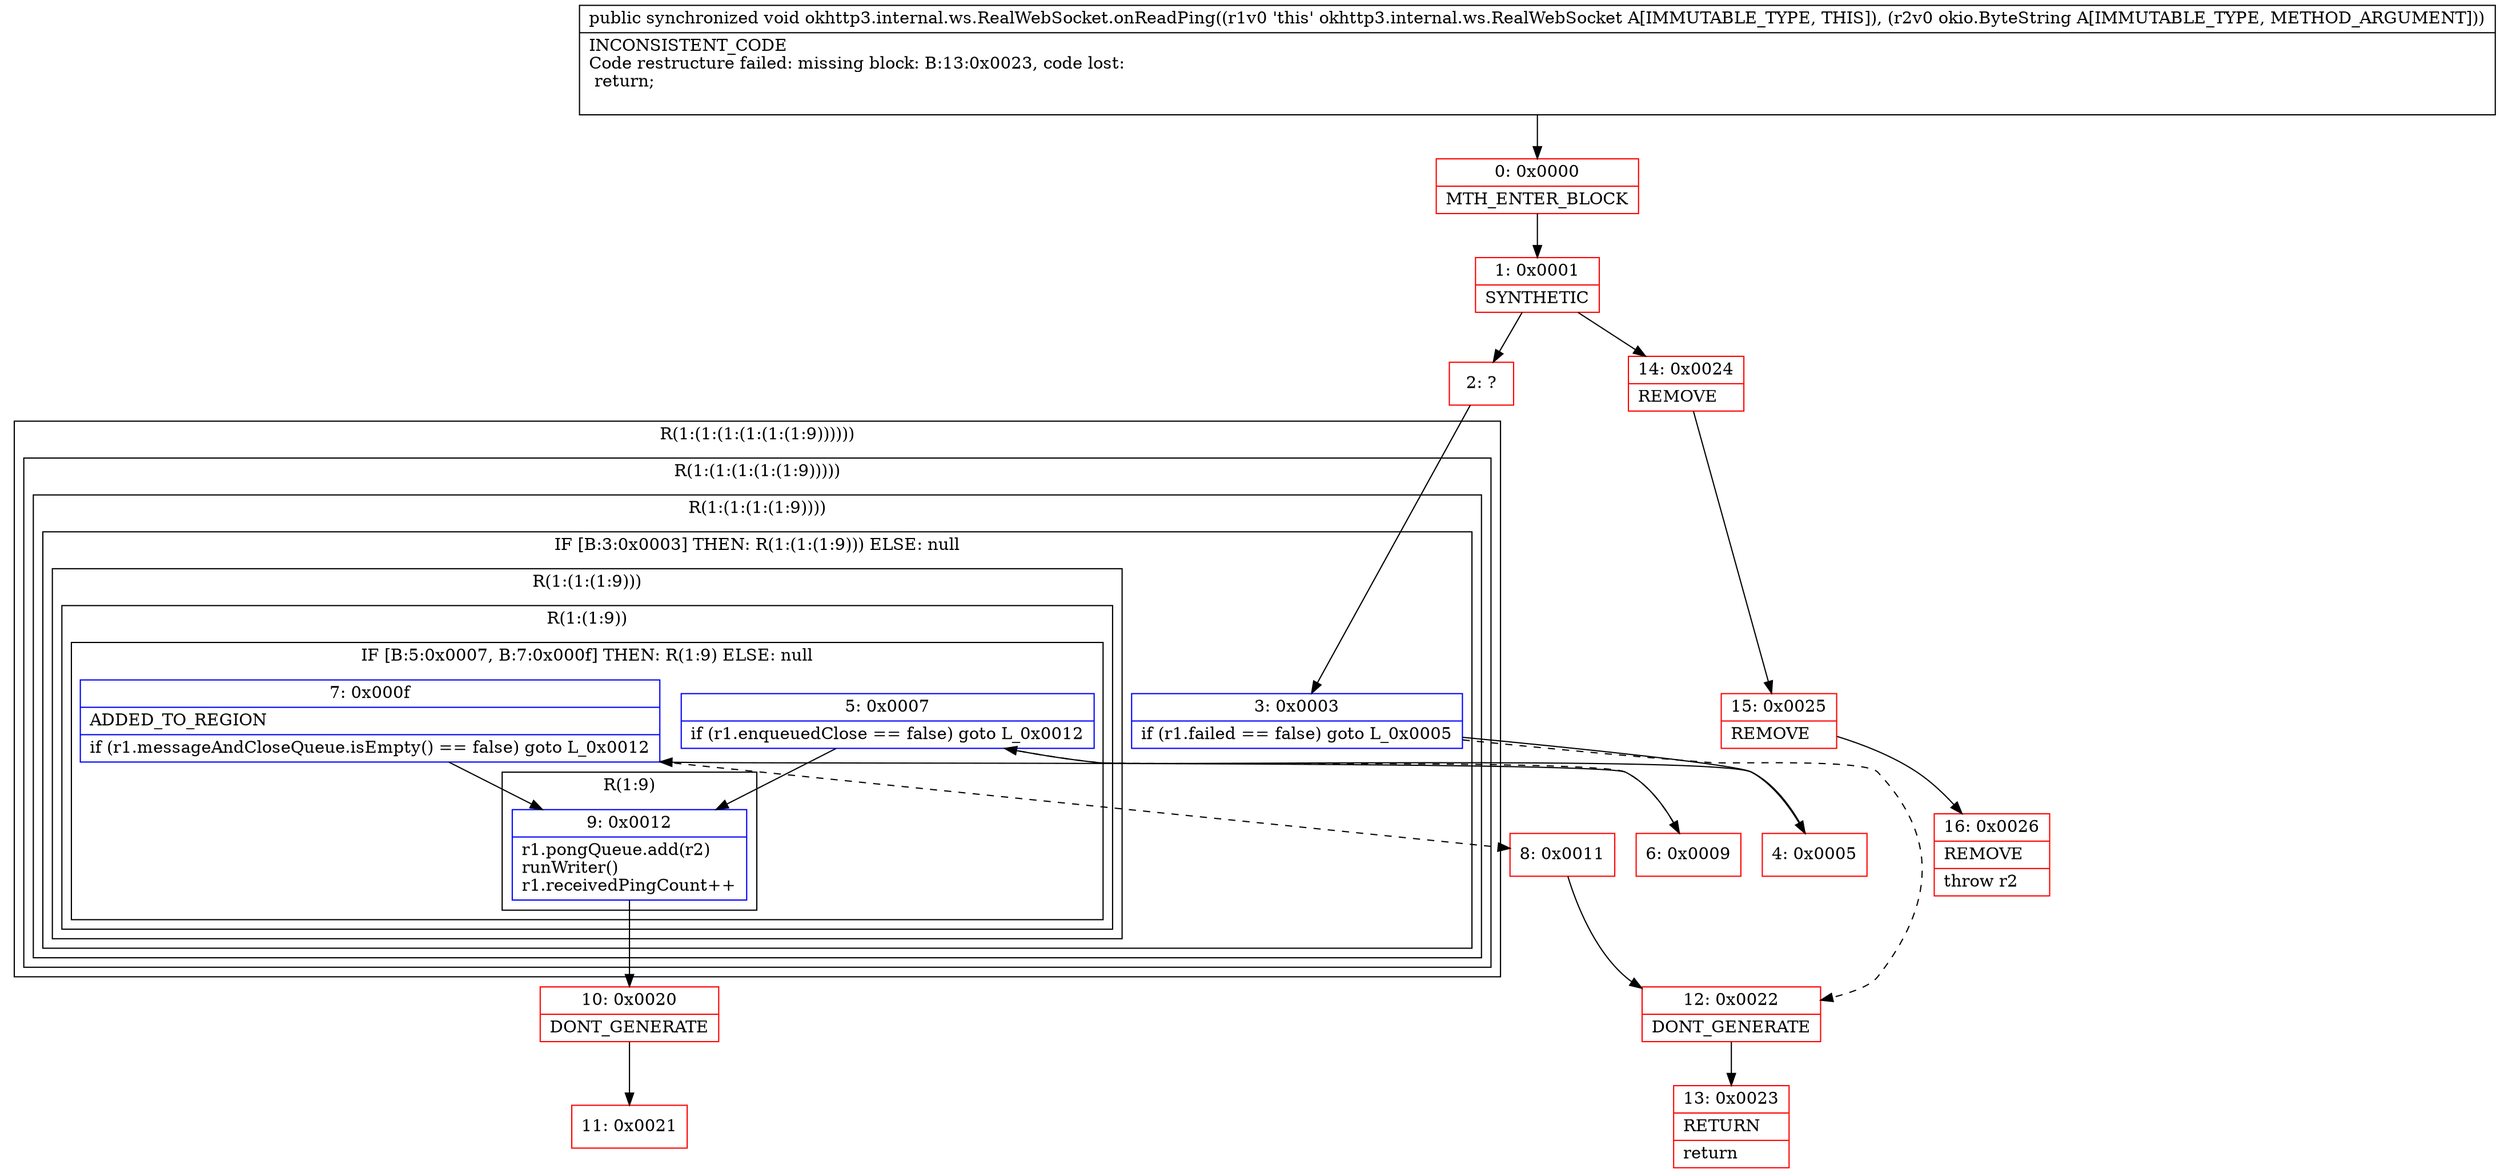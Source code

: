 digraph "CFG forokhttp3.internal.ws.RealWebSocket.onReadPing(Lokio\/ByteString;)V" {
subgraph cluster_Region_1139746242 {
label = "R(1:(1:(1:(1:(1:(1:9))))))";
node [shape=record,color=blue];
subgraph cluster_Region_79229142 {
label = "R(1:(1:(1:(1:(1:9)))))";
node [shape=record,color=blue];
subgraph cluster_Region_807407485 {
label = "R(1:(1:(1:(1:9))))";
node [shape=record,color=blue];
subgraph cluster_IfRegion_674376681 {
label = "IF [B:3:0x0003] THEN: R(1:(1:(1:9))) ELSE: null";
node [shape=record,color=blue];
Node_3 [shape=record,label="{3\:\ 0x0003|if (r1.failed == false) goto L_0x0005\l}"];
subgraph cluster_Region_315218456 {
label = "R(1:(1:(1:9)))";
node [shape=record,color=blue];
subgraph cluster_Region_1370793687 {
label = "R(1:(1:9))";
node [shape=record,color=blue];
subgraph cluster_IfRegion_1642008699 {
label = "IF [B:5:0x0007, B:7:0x000f] THEN: R(1:9) ELSE: null";
node [shape=record,color=blue];
Node_5 [shape=record,label="{5\:\ 0x0007|if (r1.enqueuedClose == false) goto L_0x0012\l}"];
Node_7 [shape=record,label="{7\:\ 0x000f|ADDED_TO_REGION\l|if (r1.messageAndCloseQueue.isEmpty() == false) goto L_0x0012\l}"];
subgraph cluster_Region_1477120714 {
label = "R(1:9)";
node [shape=record,color=blue];
Node_9 [shape=record,label="{9\:\ 0x0012|r1.pongQueue.add(r2)\lrunWriter()\lr1.receivedPingCount++\l}"];
}
}
}
}
}
}
}
}
Node_0 [shape=record,color=red,label="{0\:\ 0x0000|MTH_ENTER_BLOCK\l}"];
Node_1 [shape=record,color=red,label="{1\:\ 0x0001|SYNTHETIC\l}"];
Node_2 [shape=record,color=red,label="{2\:\ ?}"];
Node_4 [shape=record,color=red,label="{4\:\ 0x0005}"];
Node_6 [shape=record,color=red,label="{6\:\ 0x0009}"];
Node_8 [shape=record,color=red,label="{8\:\ 0x0011}"];
Node_10 [shape=record,color=red,label="{10\:\ 0x0020|DONT_GENERATE\l}"];
Node_11 [shape=record,color=red,label="{11\:\ 0x0021}"];
Node_12 [shape=record,color=red,label="{12\:\ 0x0022|DONT_GENERATE\l}"];
Node_13 [shape=record,color=red,label="{13\:\ 0x0023|RETURN\l|return\l}"];
Node_14 [shape=record,color=red,label="{14\:\ 0x0024|REMOVE\l}"];
Node_15 [shape=record,color=red,label="{15\:\ 0x0025|REMOVE\l}"];
Node_16 [shape=record,color=red,label="{16\:\ 0x0026|REMOVE\l|throw r2\l}"];
MethodNode[shape=record,label="{public synchronized void okhttp3.internal.ws.RealWebSocket.onReadPing((r1v0 'this' okhttp3.internal.ws.RealWebSocket A[IMMUTABLE_TYPE, THIS]), (r2v0 okio.ByteString A[IMMUTABLE_TYPE, METHOD_ARGUMENT]))  | INCONSISTENT_CODE\lCode restructure failed: missing block: B:13:0x0023, code lost:\l    return;\l\l}"];
MethodNode -> Node_0;
Node_3 -> Node_4;
Node_3 -> Node_12[style=dashed];
Node_5 -> Node_6[style=dashed];
Node_5 -> Node_9;
Node_7 -> Node_8[style=dashed];
Node_7 -> Node_9;
Node_9 -> Node_10;
Node_0 -> Node_1;
Node_1 -> Node_2;
Node_1 -> Node_14;
Node_2 -> Node_3;
Node_4 -> Node_5;
Node_6 -> Node_7;
Node_8 -> Node_12;
Node_10 -> Node_11;
Node_12 -> Node_13;
Node_14 -> Node_15;
Node_15 -> Node_16;
}

